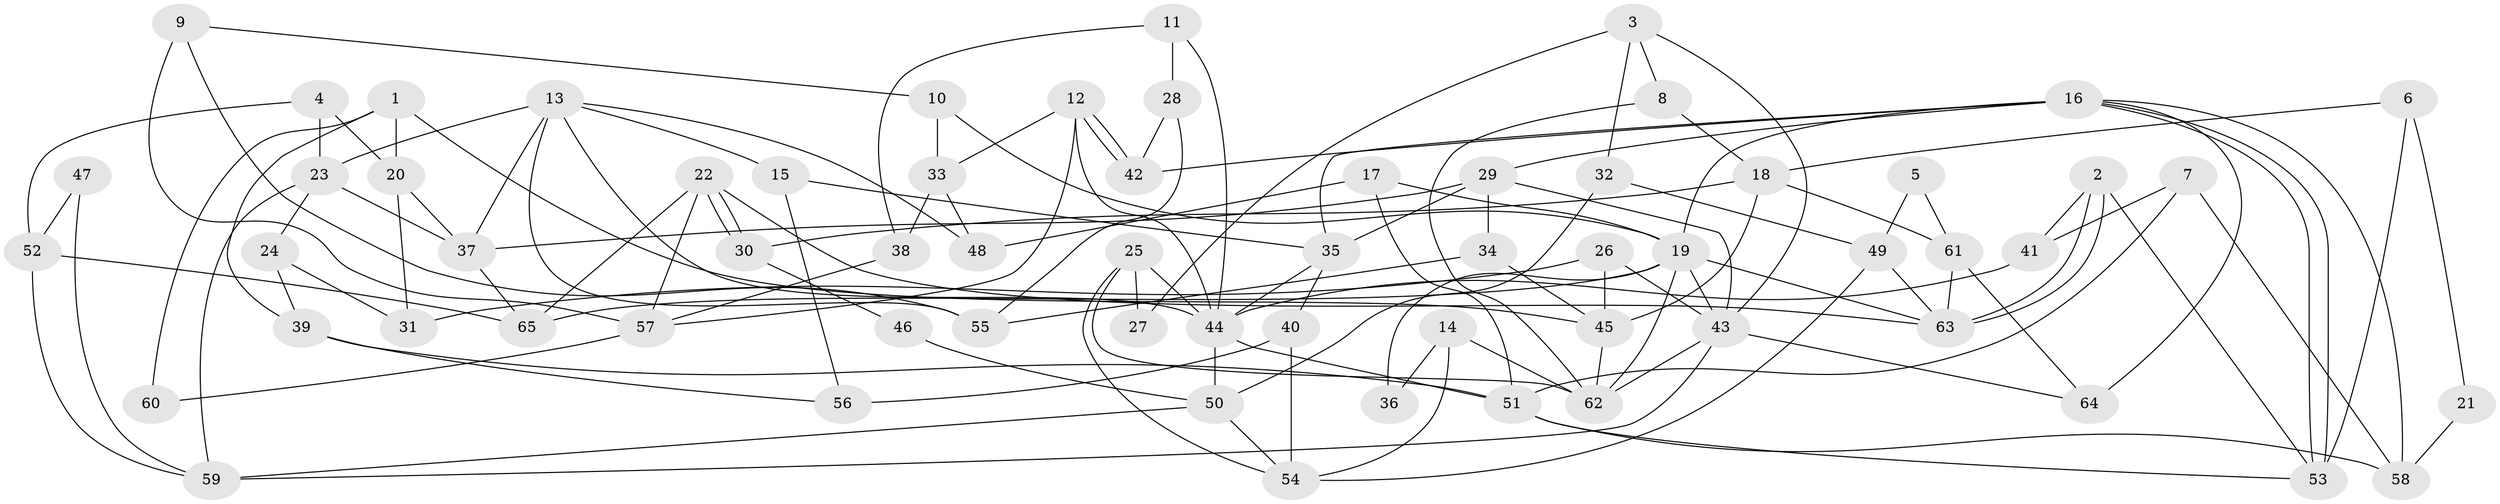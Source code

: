 // Generated by graph-tools (version 1.1) at 2025/50/03/09/25 03:50:03]
// undirected, 65 vertices, 130 edges
graph export_dot {
graph [start="1"]
  node [color=gray90,style=filled];
  1;
  2;
  3;
  4;
  5;
  6;
  7;
  8;
  9;
  10;
  11;
  12;
  13;
  14;
  15;
  16;
  17;
  18;
  19;
  20;
  21;
  22;
  23;
  24;
  25;
  26;
  27;
  28;
  29;
  30;
  31;
  32;
  33;
  34;
  35;
  36;
  37;
  38;
  39;
  40;
  41;
  42;
  43;
  44;
  45;
  46;
  47;
  48;
  49;
  50;
  51;
  52;
  53;
  54;
  55;
  56;
  57;
  58;
  59;
  60;
  61;
  62;
  63;
  64;
  65;
  1 -- 20;
  1 -- 45;
  1 -- 39;
  1 -- 60;
  2 -- 53;
  2 -- 63;
  2 -- 63;
  2 -- 41;
  3 -- 32;
  3 -- 43;
  3 -- 8;
  3 -- 27;
  4 -- 52;
  4 -- 23;
  4 -- 20;
  5 -- 61;
  5 -- 49;
  6 -- 18;
  6 -- 53;
  6 -- 21;
  7 -- 41;
  7 -- 51;
  7 -- 58;
  8 -- 18;
  8 -- 62;
  9 -- 10;
  9 -- 57;
  9 -- 55;
  10 -- 19;
  10 -- 33;
  11 -- 38;
  11 -- 28;
  11 -- 44;
  12 -- 42;
  12 -- 42;
  12 -- 44;
  12 -- 33;
  12 -- 57;
  13 -- 37;
  13 -- 15;
  13 -- 23;
  13 -- 44;
  13 -- 48;
  13 -- 55;
  14 -- 62;
  14 -- 54;
  14 -- 36;
  15 -- 56;
  15 -- 35;
  16 -- 53;
  16 -- 53;
  16 -- 29;
  16 -- 19;
  16 -- 35;
  16 -- 42;
  16 -- 58;
  16 -- 64;
  17 -- 51;
  17 -- 19;
  17 -- 48;
  18 -- 45;
  18 -- 61;
  18 -- 30;
  19 -- 43;
  19 -- 36;
  19 -- 62;
  19 -- 63;
  19 -- 65;
  20 -- 37;
  20 -- 31;
  21 -- 58;
  22 -- 30;
  22 -- 30;
  22 -- 63;
  22 -- 57;
  22 -- 65;
  23 -- 37;
  23 -- 24;
  23 -- 59;
  24 -- 39;
  24 -- 31;
  25 -- 62;
  25 -- 44;
  25 -- 27;
  25 -- 54;
  26 -- 31;
  26 -- 43;
  26 -- 45;
  28 -- 42;
  28 -- 55;
  29 -- 34;
  29 -- 35;
  29 -- 37;
  29 -- 43;
  30 -- 46;
  32 -- 50;
  32 -- 49;
  33 -- 48;
  33 -- 38;
  34 -- 55;
  34 -- 45;
  35 -- 44;
  35 -- 40;
  37 -- 65;
  38 -- 57;
  39 -- 51;
  39 -- 56;
  40 -- 54;
  40 -- 56;
  41 -- 44;
  43 -- 62;
  43 -- 59;
  43 -- 64;
  44 -- 50;
  44 -- 51;
  45 -- 62;
  46 -- 50;
  47 -- 52;
  47 -- 59;
  49 -- 63;
  49 -- 54;
  50 -- 59;
  50 -- 54;
  51 -- 58;
  51 -- 53;
  52 -- 59;
  52 -- 65;
  57 -- 60;
  61 -- 64;
  61 -- 63;
}
